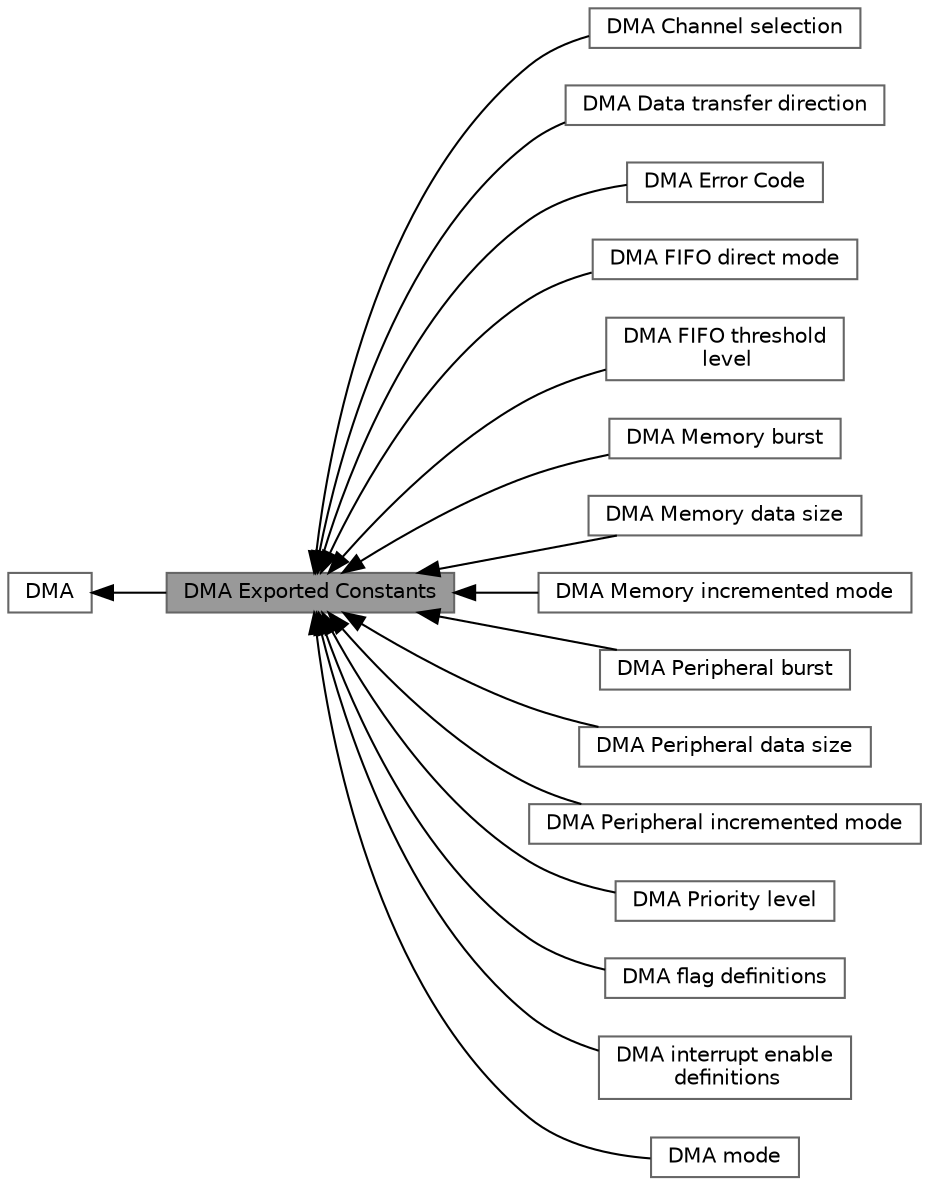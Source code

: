 digraph "DMA Exported Constants"
{
 // LATEX_PDF_SIZE
  bgcolor="transparent";
  edge [fontname=Helvetica,fontsize=10,labelfontname=Helvetica,labelfontsize=10];
  node [fontname=Helvetica,fontsize=10,shape=box,height=0.2,width=0.4];
  rankdir=LR;
  Node2 [id="Node000002",label="DMA",height=0.2,width=0.4,color="grey40", fillcolor="white", style="filled",URL="$group__DMA.html",tooltip="DMA HAL module driver."];
  Node4 [id="Node000004",label="DMA Channel selection",height=0.2,width=0.4,color="grey40", fillcolor="white", style="filled",URL="$group__DMA__Channel__selection.html",tooltip="DMA channel selection."];
  Node5 [id="Node000005",label="DMA Data transfer direction",height=0.2,width=0.4,color="grey40", fillcolor="white", style="filled",URL="$group__DMA__Data__transfer__direction.html",tooltip="DMA data transfer direction."];
  Node3 [id="Node000003",label="DMA Error Code",height=0.2,width=0.4,color="grey40", fillcolor="white", style="filled",URL="$group__DMA__Error__Code.html",tooltip="DMA Error Code."];
  Node1 [id="Node000001",label="DMA Exported Constants",height=0.2,width=0.4,color="gray40", fillcolor="grey60", style="filled", fontcolor="black",tooltip="DMA Exported constants."];
  Node12 [id="Node000012",label="DMA FIFO direct mode",height=0.2,width=0.4,color="grey40", fillcolor="white", style="filled",URL="$group__DMA__FIFO__direct__mode.html",tooltip="DMA FIFO direct mode."];
  Node13 [id="Node000013",label="DMA FIFO threshold\l level",height=0.2,width=0.4,color="grey40", fillcolor="white", style="filled",URL="$group__DMA__FIFO__threshold__level.html",tooltip="DMA FIFO level."];
  Node14 [id="Node000014",label="DMA Memory burst",height=0.2,width=0.4,color="grey40", fillcolor="white", style="filled",URL="$group__DMA__Memory__burst.html",tooltip="DMA memory burst."];
  Node9 [id="Node000009",label="DMA Memory data size",height=0.2,width=0.4,color="grey40", fillcolor="white", style="filled",URL="$group__DMA__Memory__data__size.html",tooltip="DMA memory data size."];
  Node7 [id="Node000007",label="DMA Memory incremented mode",height=0.2,width=0.4,color="grey40", fillcolor="white", style="filled",URL="$group__DMA__Memory__incremented__mode.html",tooltip="DMA memory incremented mode."];
  Node15 [id="Node000015",label="DMA Peripheral burst",height=0.2,width=0.4,color="grey40", fillcolor="white", style="filled",URL="$group__DMA__Peripheral__burst.html",tooltip="DMA peripheral burst."];
  Node8 [id="Node000008",label="DMA Peripheral data size",height=0.2,width=0.4,color="grey40", fillcolor="white", style="filled",URL="$group__DMA__Peripheral__data__size.html",tooltip="DMA peripheral data size."];
  Node6 [id="Node000006",label="DMA Peripheral incremented mode",height=0.2,width=0.4,color="grey40", fillcolor="white", style="filled",URL="$group__DMA__Peripheral__incremented__mode.html",tooltip="DMA peripheral incremented mode."];
  Node11 [id="Node000011",label="DMA Priority level",height=0.2,width=0.4,color="grey40", fillcolor="white", style="filled",URL="$group__DMA__Priority__level.html",tooltip="DMA priority levels."];
  Node17 [id="Node000017",label="DMA flag definitions",height=0.2,width=0.4,color="grey40", fillcolor="white", style="filled",URL="$group__DMA__flag__definitions.html",tooltip="DMA flag definitions."];
  Node16 [id="Node000016",label="DMA interrupt enable\l definitions",height=0.2,width=0.4,color="grey40", fillcolor="white", style="filled",URL="$group__DMA__interrupt__enable__definitions.html",tooltip="DMA interrupts definition."];
  Node10 [id="Node000010",label="DMA mode",height=0.2,width=0.4,color="grey40", fillcolor="white", style="filled",URL="$group__DMA__mode.html",tooltip="DMA mode."];
  Node2->Node1 [shape=plaintext, dir="back", style="solid"];
  Node1->Node3 [shape=plaintext, dir="back", style="solid"];
  Node1->Node4 [shape=plaintext, dir="back", style="solid"];
  Node1->Node5 [shape=plaintext, dir="back", style="solid"];
  Node1->Node6 [shape=plaintext, dir="back", style="solid"];
  Node1->Node7 [shape=plaintext, dir="back", style="solid"];
  Node1->Node8 [shape=plaintext, dir="back", style="solid"];
  Node1->Node9 [shape=plaintext, dir="back", style="solid"];
  Node1->Node10 [shape=plaintext, dir="back", style="solid"];
  Node1->Node11 [shape=plaintext, dir="back", style="solid"];
  Node1->Node12 [shape=plaintext, dir="back", style="solid"];
  Node1->Node13 [shape=plaintext, dir="back", style="solid"];
  Node1->Node14 [shape=plaintext, dir="back", style="solid"];
  Node1->Node15 [shape=plaintext, dir="back", style="solid"];
  Node1->Node16 [shape=plaintext, dir="back", style="solid"];
  Node1->Node17 [shape=plaintext, dir="back", style="solid"];
}
